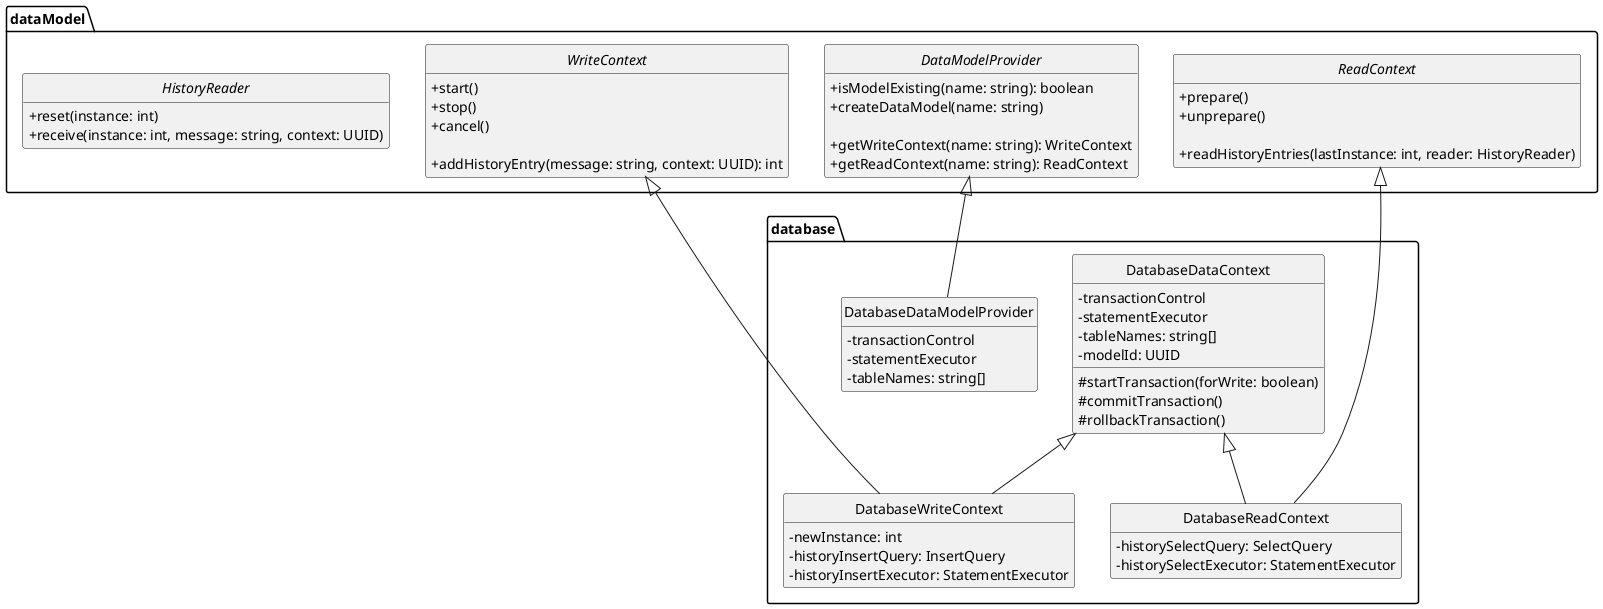 @startuml
skinparam classAttributeIconSize 0
hide empty members
hide circle

package dataModel {

interface WriteContext {
   + start()
   + stop()
   + cancel()
   
   + addHistoryEntry(message: string, context: UUID): int
}

interface DataModelProvider {
   + isModelExisting(name: string): boolean
   + createDataModel(name: string)

   + getWriteContext(name: string): WriteContext
   + getReadContext(name: string): ReadContext
}

interface ReadContext {
   + prepare()
   + unprepare()
   
   + readHistoryEntries(lastInstance: int, reader: HistoryReader) 
}

interface HistoryReader {
   + reset(instance: int)
   + receive(instance: int, message: string, context: UUID)
}

}

package database {
class DatabaseDataContext {
   - transactionControl
   - statementExecutor
   - tableNames: string[]
   - modelId: UUID
   # startTransaction(forWrite: boolean)
   # commitTransaction()
   # rollbackTransaction()
}

class DatabaseWriteContext {
   - newInstance: int
   - historyInsertQuery: InsertQuery
   - historyInsertExecutor: StatementExecutor
}

class DatabaseReadContext {
   - historySelectQuery: SelectQuery
   - historySelectExecutor: StatementExecutor
}

class DatabaseDataModelProvider {
   - transactionControl
   - statementExecutor
   - tableNames: string[]
}

ReadContext <|-down- DatabaseReadContext
DatabaseDataContext <|-down- DatabaseReadContext
DatabaseDataContext <|-down- DatabaseWriteContext
WriteContext <|-down- DatabaseWriteContext

DataModelProvider <|-down- DatabaseDataModelProvider

}

@enduml

